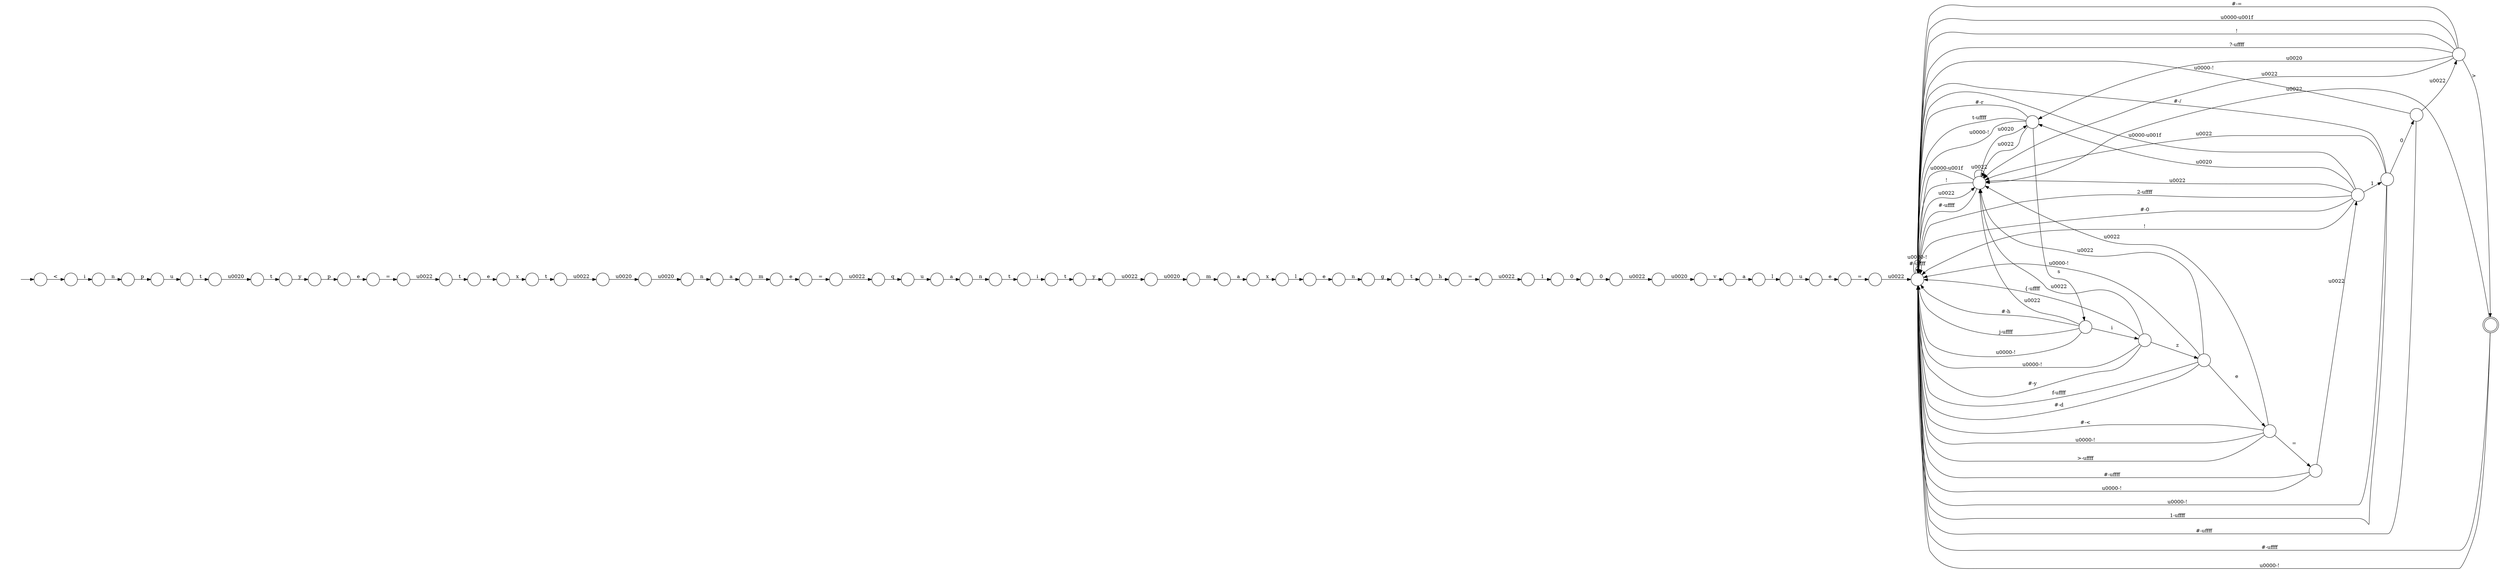 digraph Automaton {
  rankdir = LR;
  0 [shape=circle,label=""];
  0 -> 8 [label="e"]
  1 [shape=circle,label=""];
  1 -> 65 [label="l"]
  2 [shape=circle,label=""];
  2 -> 17 [label="t"]
  3 [shape=circle,label=""];
  3 -> 7 [label="\u0022"]
  3 -> 50 [label="\u0000-!"]
  3 -> 50 [label="1-\uffff"]
  3 -> 13 [label="0"]
  3 -> 50 [label="#-/"]
  4 [shape=circle,label=""];
  4 -> 70 [label="i"]
  5 [shape=circle,label=""];
  5 -> 6 [label="y"]
  6 [shape=circle,label=""];
  6 -> 60 [label="p"]
  7 [shape=circle,label=""];
  7 -> 7 [label="\u0022"]
  7 -> 50 [label="#-\uffff"]
  7 -> 50 [label="\u0000-\u001f"]
  7 -> 59 [label="\u0020"]
  7 -> 50 [label="!"]
  8 [shape=circle,label=""];
  8 -> 54 [label="x"]
  9 [shape=circle,label=""];
  9 -> 45 [label="="]
  10 [shape=circle,label=""];
  10 -> 55 [label="a"]
  11 [shape=circle,label=""];
  11 -> 2 [label="i"]
  12 [shape=circle,label=""];
  12 -> 29 [label="0"]
  13 [shape=circle,label=""];
  13 -> 14 [label="\u0022"]
  13 -> 50 [label="#-\uffff"]
  13 -> 50 [label="\u0000-!"]
  14 [shape=circle,label=""];
  14 -> 7 [label="\u0022"]
  14 -> 50 [label="#-="]
  14 -> 39 [label=">"]
  14 -> 50 [label="\u0000-\u001f"]
  14 -> 59 [label="\u0020"]
  14 -> 50 [label="!"]
  14 -> 50 [label="?-\uffff"]
  15 [shape=circle,label=""];
  15 -> 58 [label="v"]
  16 [shape=circle,label=""];
  16 -> 22 [label="\u0020"]
  17 [shape=circle,label=""];
  17 -> 68 [label="y"]
  18 [shape=circle,label=""];
  18 -> 67 [label="q"]
  19 [shape=circle,label=""];
  19 -> 11 [label="t"]
  20 [shape=circle,label=""];
  20 -> 7 [label="\u0022"]
  20 -> 50 [label="2-\uffff"]
  20 -> 50 [label="\u0000-\u001f"]
  20 -> 50 [label="#-0"]
  20 -> 59 [label="\u0020"]
  20 -> 3 [label="1"]
  20 -> 50 [label="!"]
  21 [shape=circle,label=""];
  21 -> 18 [label="\u0022"]
  22 [shape=circle,label=""];
  22 -> 5 [label="t"]
  23 [shape=circle,label=""];
  23 -> 7 [label="\u0022"]
  23 -> 50 [label="\u0000-!"]
  23 -> 56 [label="i"]
  23 -> 50 [label="#-h"]
  23 -> 50 [label="j-\uffff"]
  24 [shape=circle,label=""];
  24 -> 38 [label="\u0022"]
  25 [shape=circle,label=""];
  25 -> 49 [label="\u0020"]
  26 [shape=circle,label=""];
  26 -> 0 [label="t"]
  27 [shape=circle,label=""];
  27 -> 64 [label="="]
  28 [shape=circle,label=""];
  28 -> 12 [label="0"]
  29 [shape=circle,label=""];
  29 -> 62 [label="\u0022"]
  30 [shape=circle,label=""];
  30 -> 71 [label="t"]
  31 [shape=circle,label=""];
  31 -> 28 [label="1"]
  32 [shape=circle,label=""];
  32 -> 42 [label="n"]
  33 [shape=circle,label=""];
  33 -> 19 [label="n"]
  34 [shape=circle,label=""];
  34 -> 50 [label="\u0022"]
  35 [shape=circle,label=""];
  35 -> 20 [label="\u0022"]
  35 -> 50 [label="#-\uffff"]
  35 -> 50 [label="\u0000-!"]
  36 [shape=circle,label=""];
  36 -> 52 [label="e"]
  37 [shape=circle,label=""];
  37 -> 21 [label="="]
  38 [shape=circle,label=""];
  38 -> 48 [label="\u0020"]
  39 [shape=doublecircle,label=""];
  39 -> 7 [label="\u0022"]
  39 -> 50 [label="#-\uffff"]
  39 -> 50 [label="\u0000-!"]
  40 [shape=circle,label=""];
  40 -> 43 [label="l"]
  41 [shape=circle,label=""];
  41 -> 66 [label="p"]
  42 [shape=circle,label=""];
  42 -> 30 [label="g"]
  43 [shape=circle,label=""];
  43 -> 36 [label="u"]
  44 [shape=circle,label=""];
  44 -> 37 [label="e"]
  45 [shape=circle,label=""];
  45 -> 31 [label="\u0022"]
  46 [shape=circle,label=""];
  46 -> 44 [label="m"]
  47 [shape=circle,label=""];
  47 -> 33 [label="a"]
  48 [shape=circle,label=""];
  48 -> 51 [label="\u0020"]
  49 [shape=circle,label=""];
  49 -> 10 [label="m"]
  50 [shape=circle,label=""];
  50 -> 7 [label="\u0022"]
  50 -> 50 [label="#-\uffff"]
  50 -> 50 [label="\u0000-!"]
  51 [shape=circle,label=""];
  51 -> 61 [label="n"]
  52 [shape=circle,label=""];
  52 -> 34 [label="="]
  53 [shape=circle,label=""];
  53 -> 35 [label="="]
  53 -> 7 [label="\u0022"]
  53 -> 50 [label="#-<"]
  53 -> 50 [label="\u0000-!"]
  53 -> 50 [label=">-\uffff"]
  54 [shape=circle,label=""];
  54 -> 24 [label="t"]
  55 [shape=circle,label=""];
  55 -> 1 [label="x"]
  56 [shape=circle,label=""];
  56 -> 57 [label="z"]
  56 -> 7 [label="\u0022"]
  56 -> 50 [label="\u0000-!"]
  56 -> 50 [label="#-y"]
  56 -> 50 [label="{-\uffff"]
  57 [shape=circle,label=""];
  57 -> 7 [label="\u0022"]
  57 -> 53 [label="e"]
  57 -> 50 [label="\u0000-!"]
  57 -> 50 [label="f-\uffff"]
  57 -> 50 [label="#-d"]
  58 [shape=circle,label=""];
  58 -> 40 [label="a"]
  59 [shape=circle,label=""];
  59 -> 7 [label="\u0022"]
  59 -> 50 [label="\u0000-!"]
  59 -> 50 [label="#-r"]
  59 -> 23 [label="s"]
  59 -> 50 [label="t-\uffff"]
  60 [shape=circle,label=""];
  60 -> 27 [label="e"]
  61 [shape=circle,label=""];
  61 -> 46 [label="a"]
  62 [shape=circle,label=""];
  62 -> 15 [label="\u0020"]
  63 [shape=circle,label=""];
  63 -> 16 [label="t"]
  64 [shape=circle,label=""];
  64 -> 26 [label="\u0022"]
  65 [shape=circle,label=""];
  65 -> 32 [label="e"]
  66 [shape=circle,label=""];
  66 -> 63 [label="u"]
  67 [shape=circle,label=""];
  67 -> 47 [label="u"]
  68 [shape=circle,label=""];
  68 -> 25 [label="\u0022"]
  69 [shape=circle,label=""];
  initial [shape=plaintext,label=""];
  initial -> 69
  69 -> 4 [label="<"]
  70 [shape=circle,label=""];
  70 -> 41 [label="n"]
  71 [shape=circle,label=""];
  71 -> 9 [label="h"]
}

